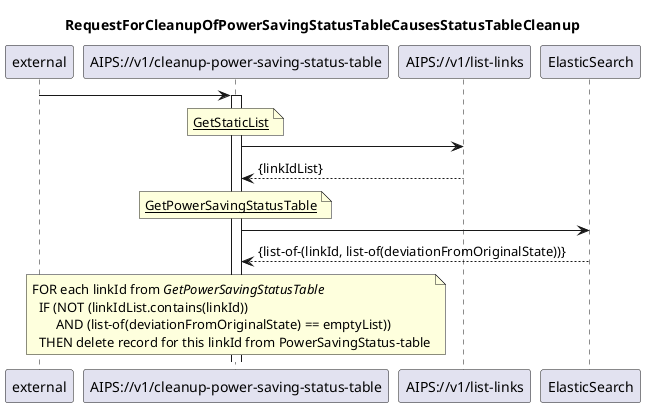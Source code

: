 @startuml 705_cleanupPowerSavingStatusTable.plantuml
skinparam responseMessageBelowArrow true

title
RequestForCleanupOfPowerSavingStatusTableCausesStatusTableCleanup
end title

participant "external" as requestor
participant "AIPS://v1/cleanup-power-saving-status-table" as sync
participant "AIPS://v1/list-links" as listStaticListLinks
participant "ElasticSearch" as es


requestor -> sync
activate sync

'get all linkIds from staticList
note over sync
  <u>GetStaticList</u>
end note
sync -> listStaticListLinks
listStaticListLinks --> sync: {linkIdList}

'get all linkIds from power saving status table
note over sync
  <u>GetPowerSavingStatusTable</u>
end note
sync -> es
es --> sync: {list-of-(linkId, list-of(deviationFromOriginalState))} 

'now cleanup
note over sync
  FOR each linkId from <i>GetPowerSavingStatusTable</i>
    IF (NOT (linkIdList.contains(linkId))
         AND (list-of(deviationFromOriginalState) == emptyList))
    THEN delete record for this linkId from PowerSavingStatus-table
end note

'deactivate sync 
'comment deactivation out, as otherwise activation rectangle ends above the last note box, because there's no response to external


@enduml